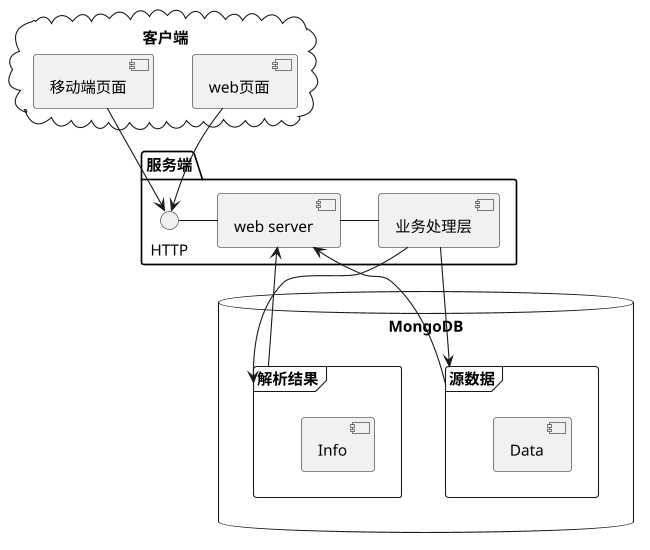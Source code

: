 @startuml
scale 550 height

cloud "客户端" {
[web页面]
[移动端页面]
}

package "服务端" {
web页面 --> HTTP
移动端页面 --> HTTP
HTTP - [web server]
[web server] - [业务处理层]
}

database "MongoDB" {
    [业务处理层] --> [源数据]
    [业务处理层] --> [解析结果]
    [解析结果] --> [web server]
    [源数据] --> [web server]
    frame "解析结果" {
        [Info]
    }
    frame "源数据" {
        [Data]
    }
}

@enduml